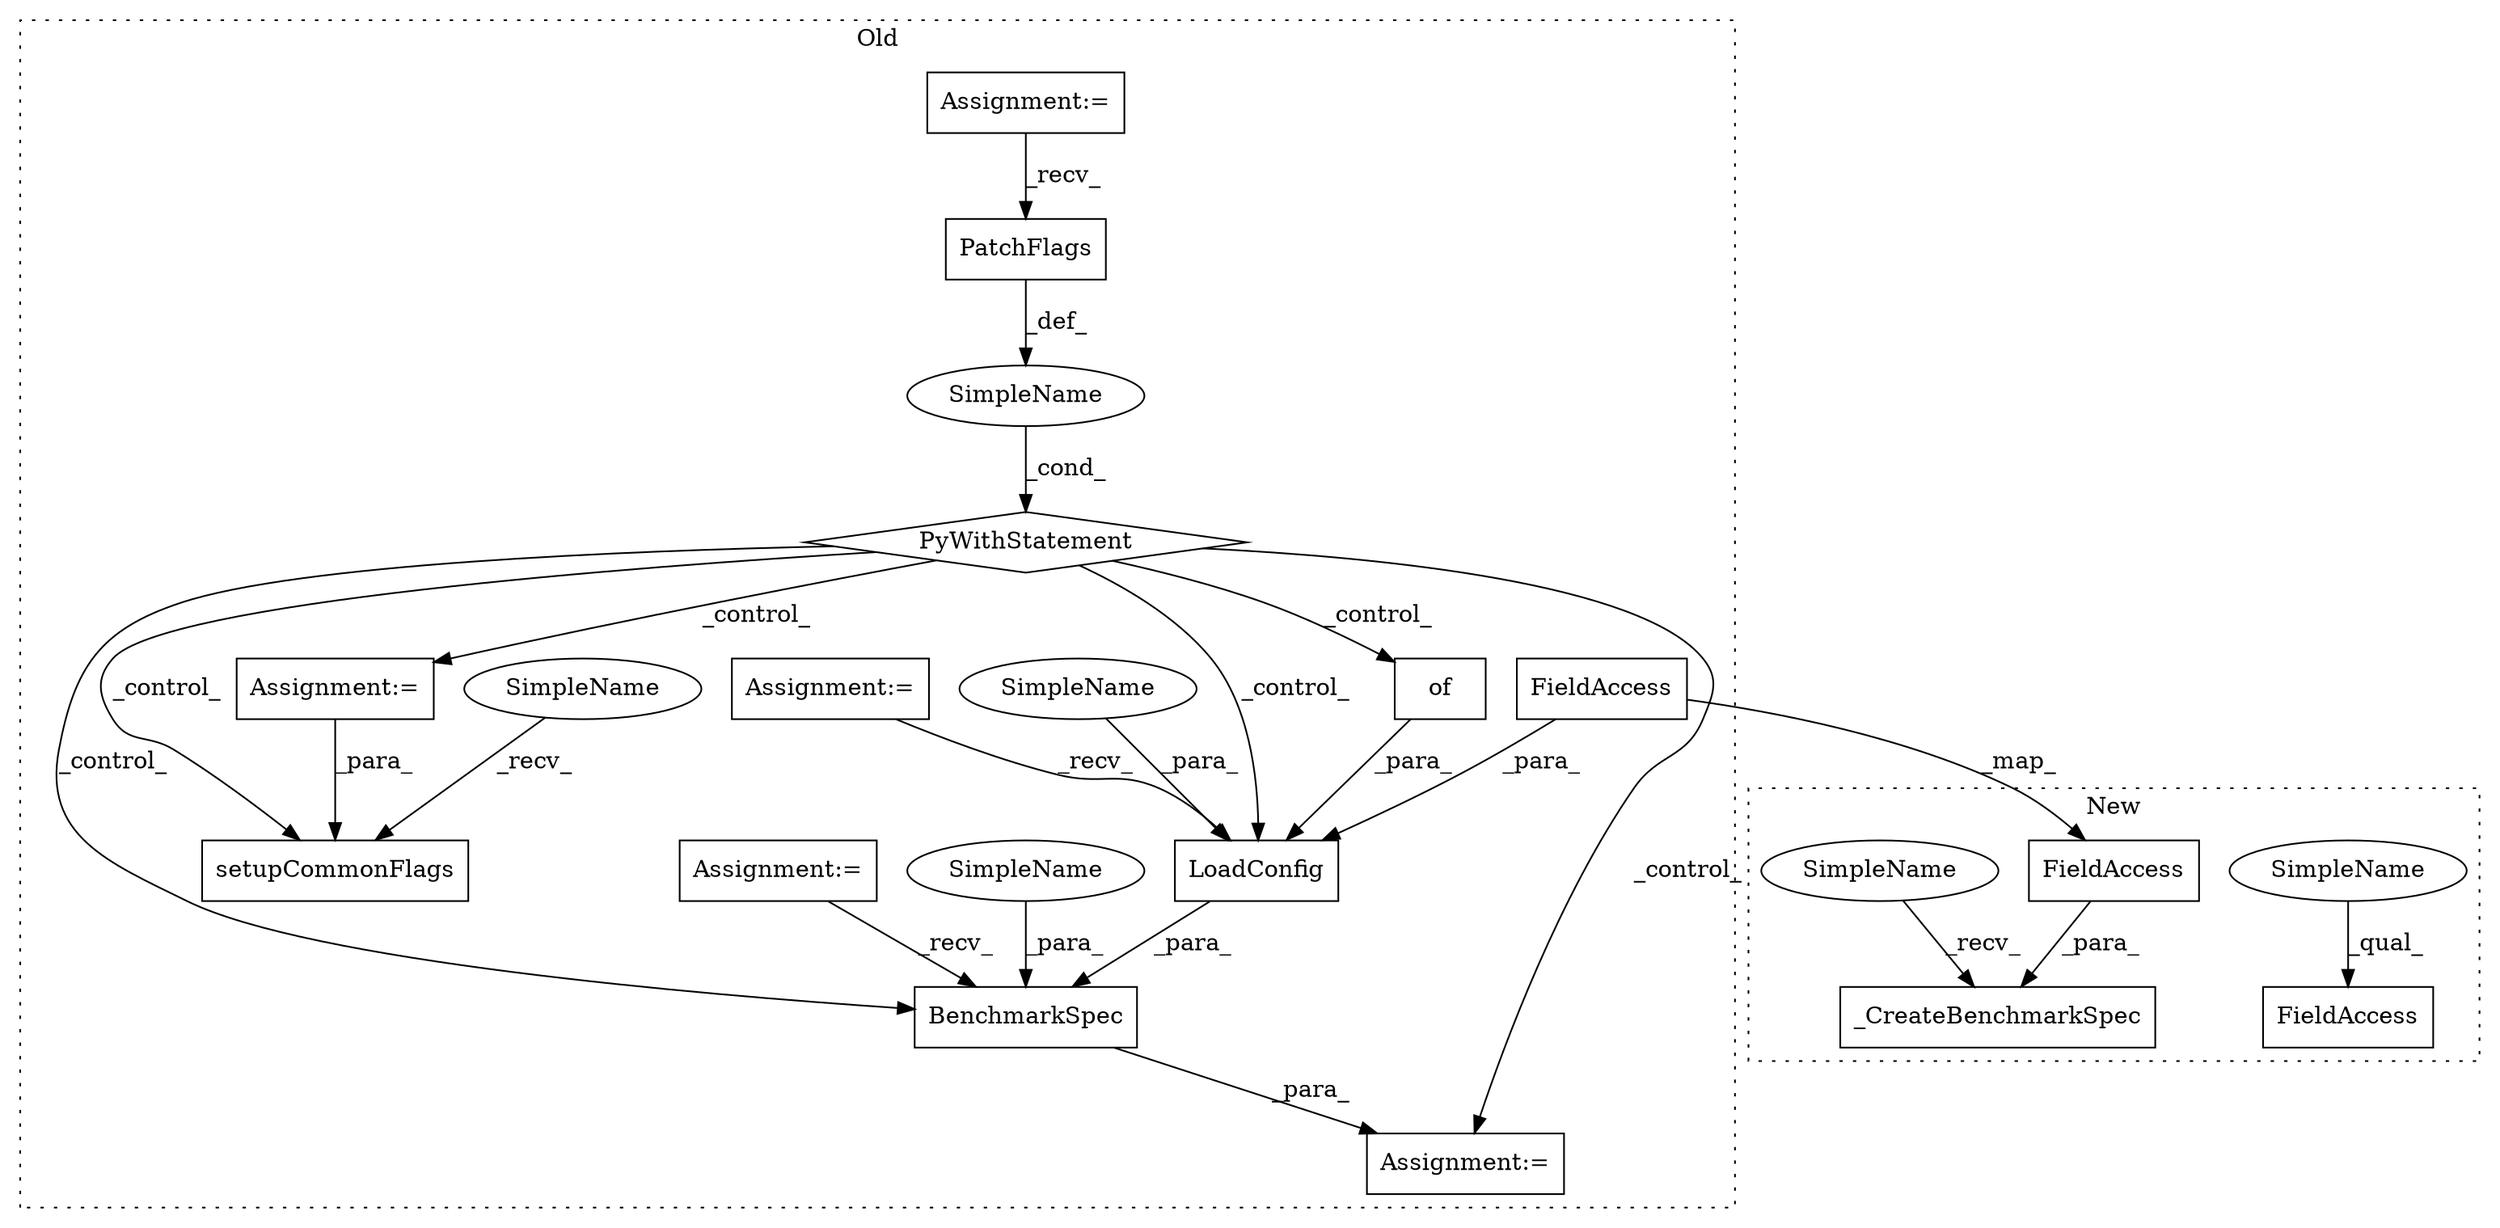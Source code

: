 digraph G {
subgraph cluster0 {
1 [label="BenchmarkSpec" a="32" s="3412,3441" l="14,1" shape="box"];
3 [label="Assignment:=" a="7" s="3030" l="14" shape="box"];
4 [label="SimpleName" a="42" s="" l="" shape="ellipse"];
5 [label="PyWithStatement" a="104" s="3147,3180" l="10,2" shape="diamond"];
6 [label="setupCommonFlags" a="32" s="3219,3248" l="17,1" shape="box"];
7 [label="LoadConfig" a="32" s="3327,3383" l="11,1" shape="box"];
8 [label="of" a="32" s="3374" l="4" shape="box"];
9 [label="PatchFlags" a="32" s="3168" l="12" shape="box"];
10 [label="Assignment:=" a="7" s="2983" l="7" shape="box"];
11 [label="Assignment:=" a="7" s="3073" l="10" shape="box"];
12 [label="Assignment:=" a="7" s="3396" l="1" shape="box"];
13 [label="Assignment:=" a="7" s="3194" l="12" shape="box"];
14 [label="FieldAccess" a="22" s="3338" l="31" shape="box"];
17 [label="SimpleName" a="42" s="3433" l="4" shape="ellipse"];
18 [label="SimpleName" a="42" s="3379" l="4" shape="ellipse"];
19 [label="SimpleName" a="42" s="3214" l="4" shape="ellipse"];
label = "Old";
style="dotted";
}
subgraph cluster1 {
2 [label="_CreateBenchmarkSpec" a="32" s="3510,3562" l="21,1" shape="box"];
15 [label="FieldAccess" a="22" s="3531" l="31" shape="box"];
16 [label="FieldAccess" a="22" s="3441" l="18" shape="box"];
20 [label="SimpleName" a="42" s="3441" l="4" shape="ellipse"];
21 [label="SimpleName" a="42" s="3505" l="4" shape="ellipse"];
label = "New";
style="dotted";
}
1 -> 12 [label="_para_"];
3 -> 1 [label="_recv_"];
4 -> 5 [label="_cond_"];
5 -> 8 [label="_control_"];
5 -> 13 [label="_control_"];
5 -> 7 [label="_control_"];
5 -> 1 [label="_control_"];
5 -> 12 [label="_control_"];
5 -> 6 [label="_control_"];
7 -> 1 [label="_para_"];
8 -> 7 [label="_para_"];
9 -> 4 [label="_def_"];
10 -> 7 [label="_recv_"];
11 -> 9 [label="_recv_"];
13 -> 6 [label="_para_"];
14 -> 15 [label="_map_"];
14 -> 7 [label="_para_"];
15 -> 2 [label="_para_"];
17 -> 1 [label="_para_"];
18 -> 7 [label="_para_"];
19 -> 6 [label="_recv_"];
20 -> 16 [label="_qual_"];
21 -> 2 [label="_recv_"];
}